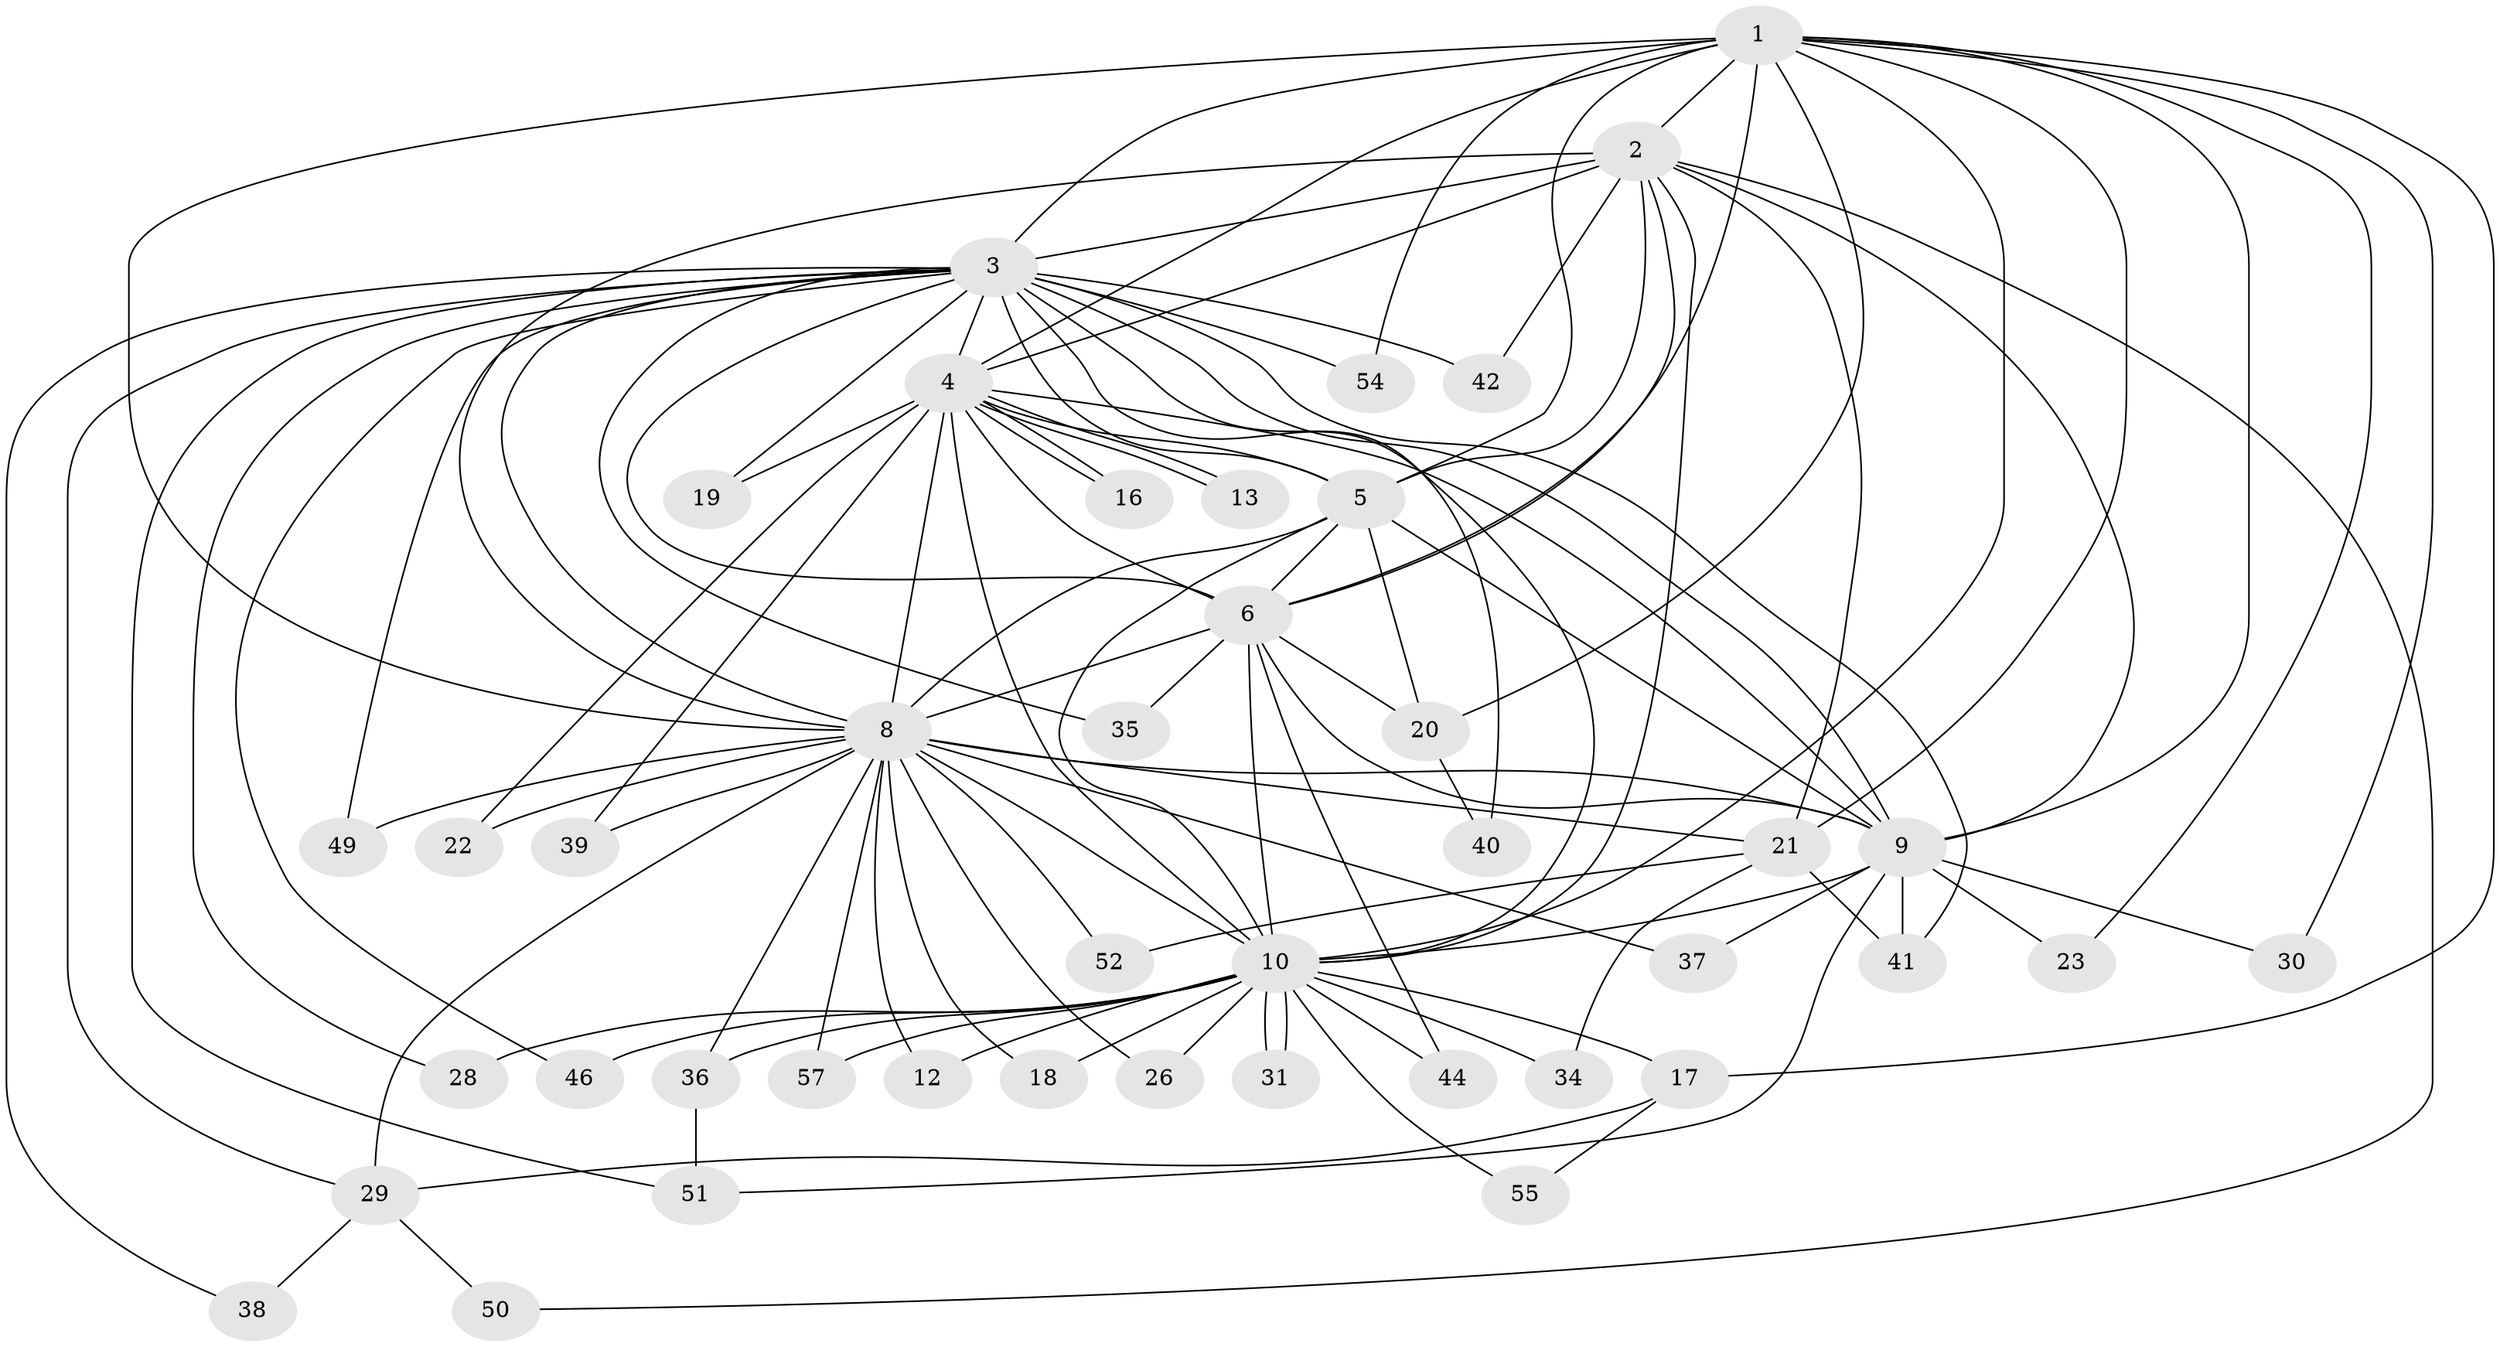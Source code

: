 // original degree distribution, {16: 0.017543859649122806, 15: 0.017543859649122806, 14: 0.017543859649122806, 19: 0.017543859649122806, 11: 0.017543859649122806, 12: 0.017543859649122806, 18: 0.017543859649122806, 20: 0.017543859649122806, 17: 0.017543859649122806, 23: 0.017543859649122806, 2: 0.6140350877192983, 3: 0.12280701754385964, 4: 0.05263157894736842, 5: 0.03508771929824561}
// Generated by graph-tools (version 1.1) at 2025/41/03/06/25 10:41:38]
// undirected, 42 vertices, 107 edges
graph export_dot {
graph [start="1"]
  node [color=gray90,style=filled];
  1 [super="+48"];
  2 [super="+56"];
  3 [super="+7"];
  4 [super="+45"];
  5 [super="+32"];
  6 [super="+25"];
  8 [super="+14"];
  9 [super="+11"];
  10 [super="+15"];
  12;
  13 [super="+27"];
  16;
  17;
  18;
  19;
  20 [super="+24"];
  21 [super="+47"];
  22;
  23;
  26;
  28;
  29 [super="+33"];
  30;
  31;
  34;
  35;
  36;
  37;
  38;
  39;
  40;
  41 [super="+43"];
  42;
  44;
  46;
  49;
  50;
  51 [super="+53"];
  52;
  54;
  55;
  57;
  1 -- 2;
  1 -- 3 [weight=3];
  1 -- 4;
  1 -- 5;
  1 -- 6;
  1 -- 8;
  1 -- 9;
  1 -- 10;
  1 -- 17;
  1 -- 20;
  1 -- 21;
  1 -- 23;
  1 -- 30;
  1 -- 54;
  2 -- 3 [weight=2];
  2 -- 4 [weight=2];
  2 -- 5 [weight=2];
  2 -- 6;
  2 -- 8;
  2 -- 9;
  2 -- 10 [weight=2];
  2 -- 42;
  2 -- 50;
  2 -- 21;
  3 -- 4 [weight=2];
  3 -- 5 [weight=2];
  3 -- 6 [weight=3];
  3 -- 8 [weight=2];
  3 -- 9 [weight=2];
  3 -- 10 [weight=2];
  3 -- 19;
  3 -- 41;
  3 -- 46;
  3 -- 54;
  3 -- 28;
  3 -- 35;
  3 -- 38;
  3 -- 40;
  3 -- 42;
  3 -- 49;
  3 -- 51;
  3 -- 29;
  4 -- 5;
  4 -- 6;
  4 -- 8;
  4 -- 9 [weight=2];
  4 -- 10;
  4 -- 13 [weight=2];
  4 -- 13;
  4 -- 16;
  4 -- 16;
  4 -- 19;
  4 -- 22;
  4 -- 39;
  5 -- 6;
  5 -- 8;
  5 -- 9;
  5 -- 10;
  5 -- 20;
  6 -- 8;
  6 -- 9;
  6 -- 10;
  6 -- 20;
  6 -- 35;
  6 -- 44;
  8 -- 9 [weight=2];
  8 -- 10;
  8 -- 12;
  8 -- 18;
  8 -- 21;
  8 -- 22;
  8 -- 29;
  8 -- 36;
  8 -- 37;
  8 -- 49;
  8 -- 52;
  8 -- 57;
  8 -- 26;
  8 -- 39;
  9 -- 10 [weight=2];
  9 -- 23;
  9 -- 30;
  9 -- 37;
  9 -- 41;
  9 -- 51;
  10 -- 12;
  10 -- 17;
  10 -- 18;
  10 -- 26;
  10 -- 28;
  10 -- 31;
  10 -- 31;
  10 -- 34;
  10 -- 36;
  10 -- 46;
  10 -- 55;
  10 -- 57;
  10 -- 44;
  17 -- 29;
  17 -- 55;
  20 -- 40;
  21 -- 34;
  21 -- 41;
  21 -- 52;
  29 -- 38;
  29 -- 50;
  36 -- 51;
}
